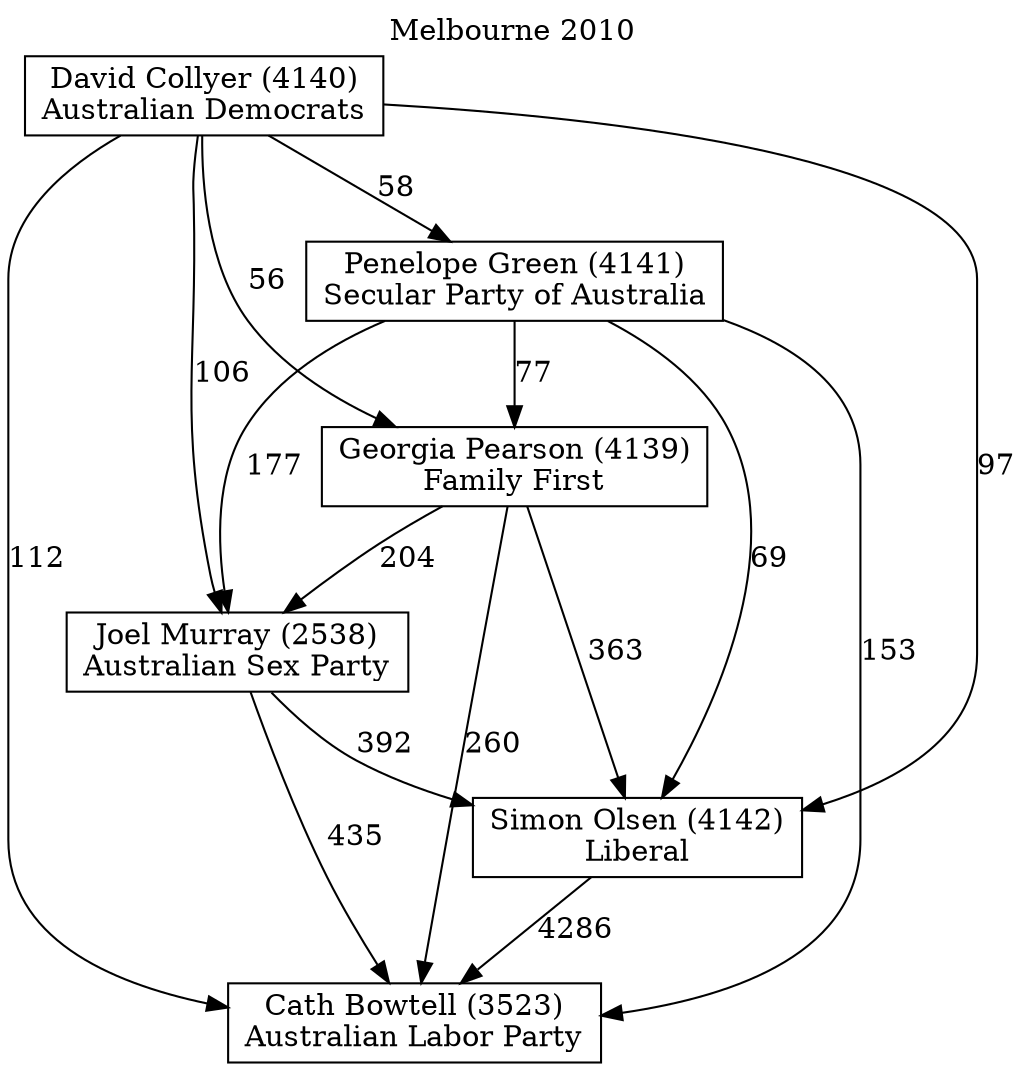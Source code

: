 // House preference flow
digraph "Cath Bowtell (3523)_Melbourne_2010" {
	graph [label="Melbourne 2010" labelloc=t mclimit=10]
	node [shape=box]
	"Cath Bowtell (3523)" [label="Cath Bowtell (3523)
Australian Labor Party"]
	"Simon Olsen (4142)" [label="Simon Olsen (4142)
Liberal"]
	"Joel Murray (2538)" [label="Joel Murray (2538)
Australian Sex Party"]
	"Georgia Pearson (4139)" [label="Georgia Pearson (4139)
Family First"]
	"Penelope Green (4141)" [label="Penelope Green (4141)
Secular Party of Australia"]
	"David Collyer (4140)" [label="David Collyer (4140)
Australian Democrats"]
	"Simon Olsen (4142)" -> "Cath Bowtell (3523)" [label=4286]
	"Joel Murray (2538)" -> "Simon Olsen (4142)" [label=392]
	"Georgia Pearson (4139)" -> "Joel Murray (2538)" [label=204]
	"Penelope Green (4141)" -> "Georgia Pearson (4139)" [label=77]
	"David Collyer (4140)" -> "Penelope Green (4141)" [label=58]
	"Joel Murray (2538)" -> "Cath Bowtell (3523)" [label=435]
	"Georgia Pearson (4139)" -> "Cath Bowtell (3523)" [label=260]
	"Penelope Green (4141)" -> "Cath Bowtell (3523)" [label=153]
	"David Collyer (4140)" -> "Cath Bowtell (3523)" [label=112]
	"David Collyer (4140)" -> "Georgia Pearson (4139)" [label=56]
	"Penelope Green (4141)" -> "Joel Murray (2538)" [label=177]
	"David Collyer (4140)" -> "Joel Murray (2538)" [label=106]
	"Georgia Pearson (4139)" -> "Simon Olsen (4142)" [label=363]
	"Penelope Green (4141)" -> "Simon Olsen (4142)" [label=69]
	"David Collyer (4140)" -> "Simon Olsen (4142)" [label=97]
}
